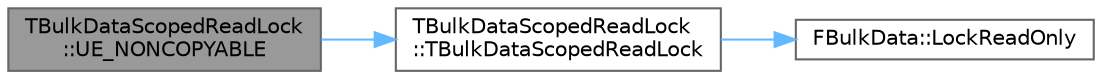 digraph "TBulkDataScopedReadLock::UE_NONCOPYABLE"
{
 // INTERACTIVE_SVG=YES
 // LATEX_PDF_SIZE
  bgcolor="transparent";
  edge [fontname=Helvetica,fontsize=10,labelfontname=Helvetica,labelfontsize=10];
  node [fontname=Helvetica,fontsize=10,shape=box,height=0.2,width=0.4];
  rankdir="LR";
  Node1 [id="Node000001",label="TBulkDataScopedReadLock\l::UE_NONCOPYABLE",height=0.2,width=0.4,color="gray40", fillcolor="grey60", style="filled", fontcolor="black",tooltip=" "];
  Node1 -> Node2 [id="edge1_Node000001_Node000002",color="steelblue1",style="solid",tooltip=" "];
  Node2 [id="Node000002",label="TBulkDataScopedReadLock\l::TBulkDataScopedReadLock",height=0.2,width=0.4,color="grey40", fillcolor="white", style="filled",URL="$dd/d83/classTBulkDataScopedReadLock.html#a92ba13521a506c9197270cc5974eb4e9",tooltip=" "];
  Node2 -> Node3 [id="edge2_Node000002_Node000003",color="steelblue1",style="solid",tooltip=" "];
  Node3 [id="Node000003",label="FBulkData::LockReadOnly",height=0.2,width=0.4,color="grey40", fillcolor="white", style="filled",URL="$d4/d9b/classFBulkData.html#acc5794134e74df389f299112534353a0",tooltip="Locks the bulk data and returns a read-only pointer to it."];
}
